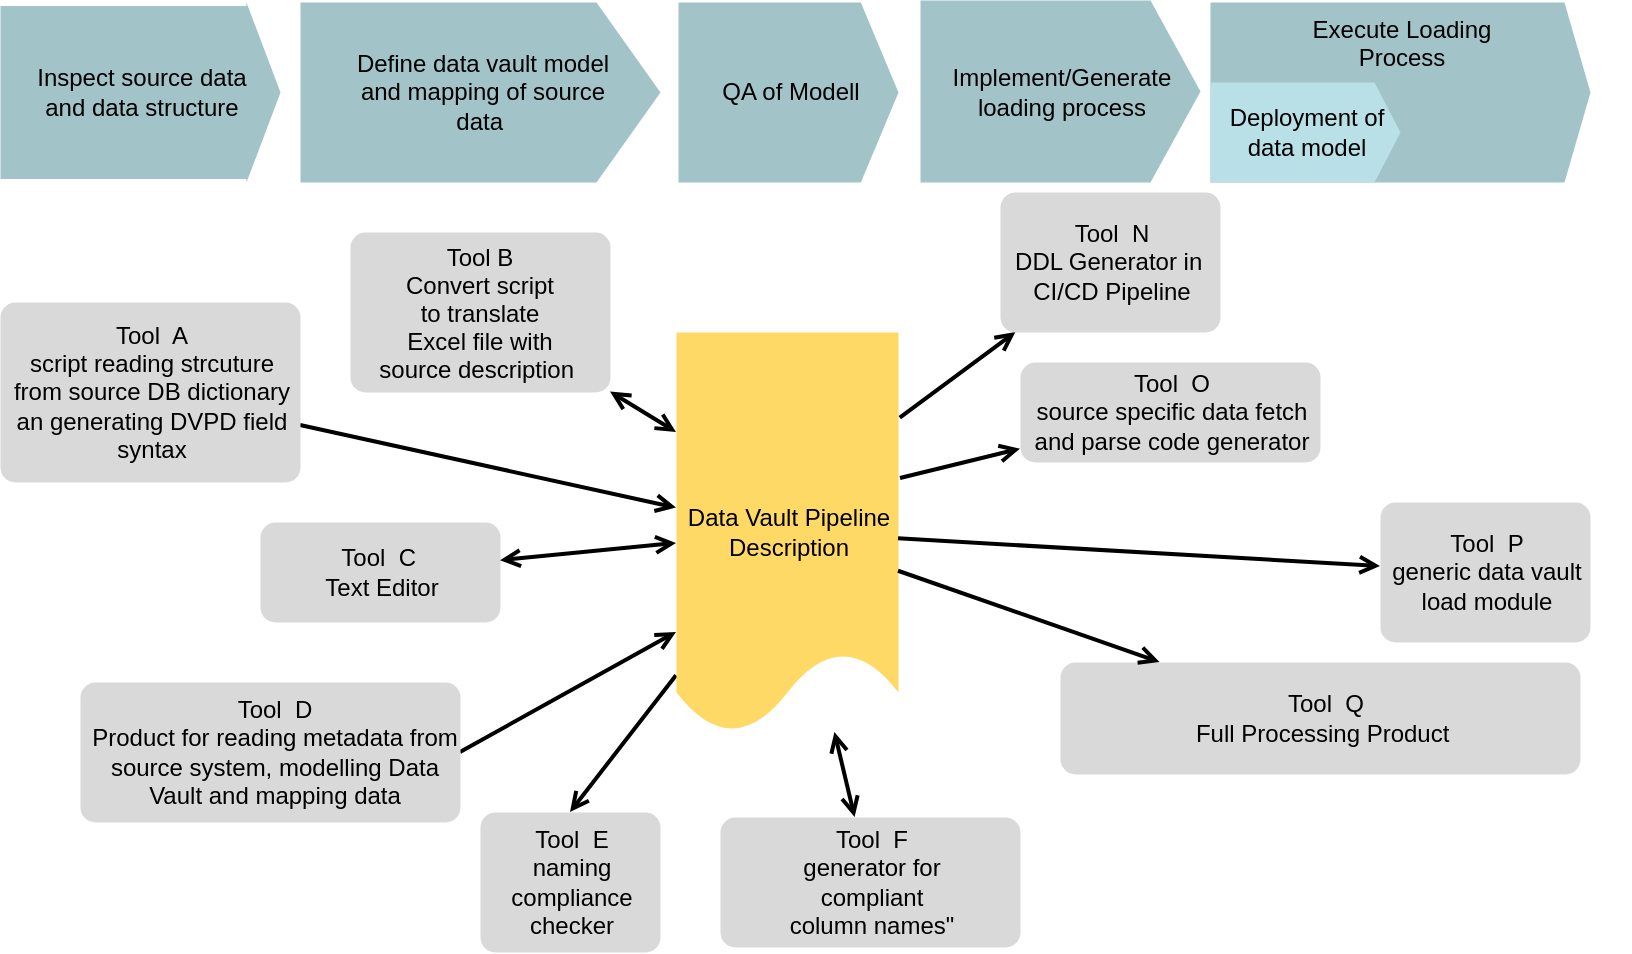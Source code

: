 <mxfile version="21.6.1" type="device">
  <diagram id="H83wo0A2_F-W40oAkNy8" name="Seite-1">
    <mxGraphModel dx="1356" dy="868" grid="1" gridSize="10" guides="1" tooltips="1" connect="1" arrows="1" fold="1" page="1" pageScale="1" pageWidth="827" pageHeight="1169" background="#FFFFFF" math="0" shadow="0">
      <root>
        <mxCell id="0" />
        <mxCell id="2" value="Layer 0" parent="0" />
        <mxCell id="ib_1mCeJuQ2F5FETemsA-15" value="&lt;div style=&quot;width: 121.8px;height:auto;word-break: break-word;&quot;&gt;&lt;div align=&quot;center&quot;&gt;&lt;font face=&quot;Arial&quot;&gt;Execute Loading Process&lt;/font&gt;&lt;/div&gt;&lt;/div&gt;" style="shape=mxgraph.arrows2.arrow;dy=0;dx=13;notch=0;shadow=0;strokeWidth=0;strokeColor=none;fillColor=#a2c4c9;opacity=100.0;html=1;nl2Br=0;verticalAlign=top;align=center;spacingLeft=2.6;spacingRight=0;whiteSpace=wrap;gliffyId=6;" parent="2" vertex="1">
          <mxGeometry x="625" y="20" width="190" height="90" as="geometry" />
        </mxCell>
        <mxCell id="ib_1mCeJuQ2F5FETemsA-21" style="shape=filledEdge;rounded=0;orthogonalLoop=1;jettySize=auto;html=1;entryX=0.5;entryY=0;entryDx=0;entryDy=0;labelBackgroundColor=default;strokeColor=#000000;strokeWidth=2;fontFamily=Helvetica;fontSize=11;fontColor=default;startArrow=none;startFill=0;endArrow=open;endFill=0;startSize=6;endSize=6;fillColor=none;" parent="2" source="3" target="ib_1mCeJuQ2F5FETemsA-19" edge="1">
          <mxGeometry relative="1" as="geometry" />
        </mxCell>
        <mxCell id="3" value="Data Vault&#xa;Pipeline Description" style="shape=document;size=0.2;shadow=0;strokeWidth=0;strokeColor=none;fillColor=#ffd966;opacity=100.0;nl2Br=0;verticalAlign=middle;align=center;spacingLeft=2.6;spacingRight=0;whiteSpace=wrap;gliffyId=0;" parent="2" vertex="1">
          <mxGeometry x="358" y="185" width="111" height="200" as="geometry" />
        </mxCell>
        <mxCell id="4" value="&lt;div style=&quot;width: 141.0px;height:auto;word-break: break-word;&quot;&gt;&lt;div align=&quot;center&quot;&gt;&lt;font face=&quot;Arial&quot;&gt;Define data vault model and mapping of source data&amp;nbsp;&lt;/font&gt;&lt;/div&gt;&lt;/div&gt;" style="shape=mxgraph.arrows2.arrow;dy=0;dx=32;notch=0;shadow=0;strokeWidth=0;strokeColor=none;fillColor=#a2c4c9;opacity=100.0;html=1;nl2Br=0;verticalAlign=middle;align=center;spacingLeft=3.0;spacingRight=0;whiteSpace=wrap;gliffyId=2;" parent="2" vertex="1">
          <mxGeometry x="170" y="20" width="180" height="90" as="geometry" />
        </mxCell>
        <mxCell id="5" value="&lt;div style=&quot;width: 121.8px;height:auto;word-break: break-word;&quot;&gt;&lt;div align=&quot;center&quot;&gt;Inspect source data and data structure&lt;/div&gt;&lt;/div&gt;" style="shape=mxgraph.arrows2.arrow;dy=0.04;dx=17;notch=0;shadow=0;strokeWidth=0;strokeColor=none;fillColor=#a2c4c9;opacity=100.0;html=1;nl2Br=0;verticalAlign=middle;align=center;spacingLeft=2.6;spacingRight=0;whiteSpace=wrap;gliffyId=4;" parent="2" vertex="1">
          <mxGeometry x="20" y="20" width="140" height="90" as="geometry" />
        </mxCell>
        <mxCell id="6" value="Deployment of data model" style="shape=mxgraph.arrows2.arrow;dy=0;dx=13;notch=0;shadow=0;strokeWidth=0;strokeColor=none;fillColor=#B9E0E6;opacity=100.0;nl2Br=0;verticalAlign=middle;align=center;spacingLeft=2.6;spacingRight=0;whiteSpace=wrap;gliffyId=6;" parent="2" vertex="1">
          <mxGeometry x="625" y="60" width="95" height="50" as="geometry" />
        </mxCell>
        <mxCell id="7" value="&lt;div style=&quot;width: 131.4px;height:auto;word-break: break-word;&quot;&gt;&lt;div align=&quot;center&quot;&gt;&lt;font face=&quot;Arial&quot;&gt;Implement/Generate&lt;/font&gt;&lt;/div&gt;&lt;div align=&quot;center&quot;&gt;&lt;font face=&quot;Arial&quot;&gt;loading process&lt;/font&gt;&lt;/div&gt;&lt;/div&gt;" style="shape=mxgraph.arrows2.arrow;dy=0;dx=25;notch=0;shadow=0;strokeWidth=0;strokeColor=none;fillColor=#a2c4c9;opacity=100.0;html=1;nl2Br=0;verticalAlign=middle;align=center;spacingLeft=2.8;spacingRight=0;whiteSpace=wrap;gliffyId=8;" parent="2" vertex="1">
          <mxGeometry x="480" y="19" width="140" height="91" as="geometry" />
        </mxCell>
        <mxCell id="8" style="shape=filledEdge;strokeWidth=2;strokeColor=#000000;fillColor=none;startArrow=none;startFill=0;startSize=6;endArrow=open;endFill=0;endSize=6;rounded=0;gliffyId=20;" parent="2" source="15" target="3" edge="1">
          <mxGeometry width="210" height="50" relative="1" as="geometry" />
        </mxCell>
        <mxCell id="9" style="shape=filledEdge;strokeWidth=2;strokeColor=#000000;fillColor=none;startArrow=open;startFill=0;startSize=6;endArrow=open;endFill=0;endSize=6;gliffyId=23;entryX=0;entryY=0.25;entryDx=0;entryDy=0;" parent="2" source="14" target="3" edge="1">
          <mxGeometry width="210" height="50" relative="1" as="geometry" />
        </mxCell>
        <mxCell id="10" style="shape=filledEdge;strokeWidth=2;strokeColor=#000000;fillColor=none;startArrow=none;startFill=0;startSize=6;endArrow=open;endFill=0;endSize=6;rounded=0;gliffyId=24;exitX=1;exitY=0.5;exitDx=0;exitDy=0;entryX=0;entryY=0.75;entryDx=0;entryDy=0;" parent="2" source="13" target="3" edge="1">
          <mxGeometry width="210" height="50" relative="1" as="geometry" />
        </mxCell>
        <mxCell id="12" value="&lt;div style=&quot;width: 304.2px;height:auto;word-break: break-word;&quot;&gt;&lt;div align=&quot;center&quot;&gt;&lt;span style=&quot;font-family: Arial; font-size: 12px; text-decoration: none; line-height: 14px;&quot;&gt;Tool&amp;nbsp;&lt;span style=&quot;background-color: initial;&quot;&gt;&amp;nbsp;&lt;/span&gt;Q&lt;/span&gt;&lt;/div&gt;&lt;div align=&quot;center&quot;&gt;&lt;font face=&quot;Arial&quot;&gt;Full Processing Product&amp;nbsp;&lt;/font&gt;&lt;/div&gt;&lt;/div&gt;" style="shape=rect;rounded=1;arcSize=15;absoluteArcSize=1;shadow=0;strokeWidth=0;strokeColor=none;fillColor=#d9d9d9;opacity=100.0;html=1;nl2Br=0;verticalAlign=middle;align=center;spacingLeft=6.4;spacingRight=0;whiteSpace=wrap;gliffyId=14;" parent="2" vertex="1">
          <mxGeometry x="550" y="350" width="260" height="56" as="geometry" />
        </mxCell>
        <mxCell id="13" value="Tool&amp;nbsp;&amp;nbsp;D&lt;br&gt;Product for reading metadata from source system, modelling Data Vault and mapping data" style="shape=rect;rounded=1;arcSize=15;absoluteArcSize=1;shadow=0;strokeWidth=0;strokeColor=none;fillColor=#d9d9d9;opacity=100.0;nl2Br=0;verticalAlign=middle;align=center;spacingLeft=5.6;spacingRight=0;whiteSpace=wrap;gliffyId=18;html=1;" parent="2" vertex="1">
          <mxGeometry x="60" y="360" width="190" height="70" as="geometry" />
        </mxCell>
        <mxCell id="14" value="Tool B&#xa;Convert script&#xa;to translate&#xa;Excel file with &#xa;source description " style="shape=rect;rounded=1;arcSize=15;absoluteArcSize=1;shadow=0;strokeWidth=0;strokeColor=none;fillColor=#d9d9d9;opacity=100.0;nl2Br=0;verticalAlign=middle;align=center;spacingLeft=0;spacingRight=0;gliffyId=12;spacing=0;" parent="2" vertex="1">
          <mxGeometry x="195" y="135" width="130" height="80" as="geometry" />
        </mxCell>
        <mxCell id="15" value="Tool&amp;nbsp; A&lt;br&gt;script reading strcuture from source DB dictionary an generating DVPD field syntax" style="shape=rect;rounded=1;arcSize=15;absoluteArcSize=1;shadow=0;strokeWidth=0;strokeColor=none;fillColor=#d9d9d9;opacity=100.0;nl2Br=0;verticalAlign=middle;align=center;spacingLeft=2.0;spacingRight=0;gliffyId=10;whiteSpace=wrap;html=1;" parent="2" vertex="1">
          <mxGeometry x="20" y="170" width="150" height="90" as="geometry" />
        </mxCell>
        <mxCell id="VnqYi02uXxQH7F4y87i5-15" style="shape=filledEdge;strokeWidth=2;strokeColor=#000000;fillColor=none;startArrow=none;startFill=0;startSize=6;endArrow=open;endFill=0;endSize=6;rounded=0;gliffyId=28;exitX=1.008;exitY=0.214;exitDx=0;exitDy=0;exitPerimeter=0;" parent="2" source="3" target="VnqYi02uXxQH7F4y87i5-16" edge="1">
          <mxGeometry width="210" height="50" relative="1" as="geometry">
            <mxPoint x="480" y="367.9" as="sourcePoint" />
            <mxPoint x="550" y="180" as="targetPoint" />
          </mxGeometry>
        </mxCell>
        <mxCell id="VnqYi02uXxQH7F4y87i5-16" value="Tool&amp;nbsp;&amp;nbsp;N&lt;br&gt;DDL Generator in&amp;nbsp; CI/CD Pipeline" style="shape=rect;rounded=1;arcSize=15;absoluteArcSize=1;shadow=0;strokeWidth=0;strokeColor=none;fillColor=#d9d9d9;opacity=100.0;nl2Br=0;verticalAlign=middle;align=center;spacingLeft=2.0;spacingRight=0;whiteSpace=wrap;gliffyId=12;html=1;" parent="2" vertex="1">
          <mxGeometry x="520" y="115" width="110" height="70" as="geometry" />
        </mxCell>
        <mxCell id="VnqYi02uXxQH7F4y87i5-17" value="Tool&amp;nbsp;&amp;nbsp;O&lt;br&gt;source specific data fetch and parse code generator" style="shape=rect;rounded=1;arcSize=15;absoluteArcSize=1;shadow=0;strokeWidth=0;strokeColor=none;fillColor=#d9d9d9;opacity=100.0;nl2Br=0;verticalAlign=middle;align=center;spacingLeft=2.0;spacingRight=0;gliffyId=12;whiteSpace=wrap;html=1;" parent="2" vertex="1">
          <mxGeometry x="530" y="200" width="150" height="50" as="geometry" />
        </mxCell>
        <mxCell id="VnqYi02uXxQH7F4y87i5-18" value="Tool&amp;nbsp;&amp;nbsp;P&lt;br&gt;generic data vault load module" style="shape=rect;rounded=1;arcSize=15;absoluteArcSize=1;shadow=0;strokeWidth=0;strokeColor=none;fillColor=#d9d9d9;opacity=100.0;nl2Br=0;verticalAlign=middle;align=center;spacingLeft=2.0;spacingRight=0;gliffyId=12;whiteSpace=wrap;html=1;" parent="2" vertex="1">
          <mxGeometry x="710" y="270" width="105" height="70" as="geometry" />
        </mxCell>
        <mxCell id="VnqYi02uXxQH7F4y87i5-19" style="shape=filledEdge;strokeWidth=2;strokeColor=#000000;fillColor=none;startArrow=none;startFill=0;startSize=6;endArrow=open;endFill=0;endSize=6;rounded=0;gliffyId=28;exitX=1.009;exitY=0.365;exitDx=0;exitDy=0;exitPerimeter=0;" parent="2" source="3" target="VnqYi02uXxQH7F4y87i5-17" edge="1">
          <mxGeometry width="210" height="50" relative="1" as="geometry">
            <mxPoint x="481.04" y="222.916" as="sourcePoint" />
            <mxPoint x="520" y="165" as="targetPoint" />
          </mxGeometry>
        </mxCell>
        <mxCell id="VnqYi02uXxQH7F4y87i5-20" style="shape=filledEdge;strokeWidth=2;strokeColor=#000000;fillColor=none;startArrow=none;startFill=0;startSize=6;endArrow=open;endFill=0;endSize=6;rounded=0;gliffyId=28;" parent="2" source="3" target="VnqYi02uXxQH7F4y87i5-18" edge="1">
          <mxGeometry width="210" height="50" relative="1" as="geometry">
            <mxPoint x="482.99" y="241.144" as="sourcePoint" />
            <mxPoint x="680" y="205" as="targetPoint" />
          </mxGeometry>
        </mxCell>
        <mxCell id="ib_1mCeJuQ2F5FETemsA-16" value="&lt;div style=&quot;width: 141.0px;height:auto;word-break: break-word;&quot;&gt;&lt;div align=&quot;center&quot;&gt;&lt;font face=&quot;Arial&quot;&gt;QA of Modell&lt;/font&gt;&lt;/div&gt;&lt;/div&gt;" style="shape=mxgraph.arrows2.arrow;dy=0;dx=18.83;notch=0;shadow=0;strokeWidth=0;strokeColor=none;fillColor=#a2c4c9;opacity=100.0;html=1;nl2Br=0;verticalAlign=middle;align=center;spacingLeft=3.0;spacingRight=0;whiteSpace=wrap;gliffyId=2;" parent="2" vertex="1">
          <mxGeometry x="359" y="20" width="110" height="90" as="geometry" />
        </mxCell>
        <mxCell id="ib_1mCeJuQ2F5FETemsA-17" value="&lt;div style=&quot;width: 93.0px;height:auto;word-break: break-word;&quot;&gt;&lt;div align=&quot;center&quot;&gt;Tool&amp;nbsp;&lt;span style=&quot;font-family: Arial; background-color: initial;&quot;&gt;&amp;nbsp;C&amp;nbsp;&lt;/span&gt;&lt;/div&gt;&lt;div align=&quot;center&quot;&gt;&lt;font face=&quot;Arial&quot;&gt;Text Editor&lt;/font&gt;&lt;/div&gt;&lt;/div&gt;" style="shape=rect;rounded=1;arcSize=15;absoluteArcSize=1;shadow=0;strokeWidth=0;strokeColor=none;fillColor=#d9d9d9;opacity=100.0;html=1;nl2Br=0;verticalAlign=middle;align=center;spacingLeft=2.0;spacingRight=0;whiteSpace=wrap;gliffyId=12;" parent="2" vertex="1">
          <mxGeometry x="150" y="280" width="120" height="50" as="geometry" />
        </mxCell>
        <mxCell id="ib_1mCeJuQ2F5FETemsA-18" style="shape=filledEdge;strokeWidth=2;strokeColor=#000000;fillColor=none;startArrow=open;startFill=0;startSize=6;endArrow=open;endFill=0;endSize=6;gliffyId=23;" parent="2" source="ib_1mCeJuQ2F5FETemsA-17" target="3" edge="1">
          <mxGeometry width="210" height="50" relative="1" as="geometry">
            <mxPoint x="200" y="265" as="sourcePoint" />
            <mxPoint x="359" y="230" as="targetPoint" />
          </mxGeometry>
        </mxCell>
        <mxCell id="ib_1mCeJuQ2F5FETemsA-19" value="Tool&amp;nbsp;&amp;nbsp;E&lt;br&gt;naming&lt;br&gt;compliance checker" style="shape=rect;rounded=1;arcSize=15;absoluteArcSize=1;shadow=0;strokeWidth=0;strokeColor=none;fillColor=#d9d9d9;opacity=100.0;nl2Br=0;verticalAlign=middle;align=center;spacingLeft=2.0;spacingRight=0;whiteSpace=wrap;gliffyId=12;html=1;" parent="2" vertex="1">
          <mxGeometry x="260" y="425" width="90" height="70" as="geometry" />
        </mxCell>
        <mxCell id="ib_1mCeJuQ2F5FETemsA-22" style="shape=filledEdge;strokeWidth=2;strokeColor=#000000;fillColor=none;startArrow=none;startFill=0;startSize=6;endArrow=open;endFill=0;endSize=6;rounded=0;gliffyId=28;" parent="2" source="3" target="12" edge="1">
          <mxGeometry width="210" height="50" relative="1" as="geometry">
            <mxPoint x="490.95" y="248" as="sourcePoint" />
            <mxPoint x="720" y="297.5" as="targetPoint" />
          </mxGeometry>
        </mxCell>
        <mxCell id="ib_1mCeJuQ2F5FETemsA-23" value="&lt;div style=&quot;width: 93.0px;height:auto;word-break: break-word;&quot;&gt;&lt;div align=&quot;center&quot;&gt;Tool&amp;nbsp;&lt;span style=&quot;font-family: Arial; background-color: initial;&quot;&gt;&amp;nbsp;&lt;/span&gt;&lt;font face=&quot;Arial&quot;&gt;F&lt;/font&gt;&lt;/div&gt;&lt;div align=&quot;center&quot;&gt;&lt;font face=&quot;Arial&quot;&gt;generator for compliant column names&quot;&lt;/font&gt;&lt;/div&gt;&lt;/div&gt;" style="shape=rect;rounded=1;arcSize=15;absoluteArcSize=1;shadow=0;strokeWidth=0;strokeColor=none;fillColor=#d9d9d9;opacity=100.0;html=1;nl2Br=0;verticalAlign=middle;align=center;spacingLeft=2.0;spacingRight=0;whiteSpace=wrap;gliffyId=12;" parent="2" vertex="1">
          <mxGeometry x="380" y="427.5" width="150" height="65" as="geometry" />
        </mxCell>
        <mxCell id="ib_1mCeJuQ2F5FETemsA-24" style="shape=filledEdge;rounded=0;orthogonalLoop=1;jettySize=auto;html=1;labelBackgroundColor=default;strokeColor=#000000;strokeWidth=2;fontFamily=Helvetica;fontSize=11;fontColor=default;startArrow=open;startFill=0;endArrow=open;endFill=0;startSize=6;endSize=6;fillColor=none;" parent="2" source="3" target="ib_1mCeJuQ2F5FETemsA-23" edge="1">
          <mxGeometry relative="1" as="geometry">
            <mxPoint x="419.0" y="380" as="sourcePoint" />
            <mxPoint x="495" y="440" as="targetPoint" />
          </mxGeometry>
        </mxCell>
      </root>
    </mxGraphModel>
  </diagram>
</mxfile>
